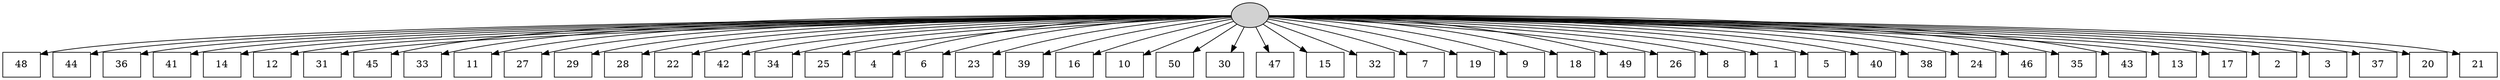 digraph G {
0[style=filled, fillcolor=grey82, label=""];
1[shape=box,style=filled, fillcolor=white,label="48\n"];
2[shape=box,style=filled, fillcolor=white,label="44\n"];
3[shape=box,style=filled, fillcolor=white,label="36\n"];
4[shape=box,style=filled, fillcolor=white,label="41\n"];
5[shape=box,style=filled, fillcolor=white,label="14\n"];
6[shape=box,style=filled, fillcolor=white,label="12\n"];
7[shape=box,style=filled, fillcolor=white,label="31\n"];
8[shape=box,style=filled, fillcolor=white,label="45\n"];
9[shape=box,style=filled, fillcolor=white,label="33\n"];
10[shape=box,style=filled, fillcolor=white,label="11\n"];
11[shape=box,style=filled, fillcolor=white,label="27\n"];
12[shape=box,style=filled, fillcolor=white,label="29\n"];
13[shape=box,style=filled, fillcolor=white,label="28\n"];
14[shape=box,style=filled, fillcolor=white,label="22\n"];
15[shape=box,style=filled, fillcolor=white,label="42\n"];
16[shape=box,style=filled, fillcolor=white,label="34\n"];
17[shape=box,style=filled, fillcolor=white,label="25\n"];
18[shape=box,style=filled, fillcolor=white,label="4\n"];
19[shape=box,style=filled, fillcolor=white,label="6\n"];
20[shape=box,style=filled, fillcolor=white,label="23\n"];
21[shape=box,style=filled, fillcolor=white,label="39\n"];
22[shape=box,style=filled, fillcolor=white,label="16\n"];
23[shape=box,style=filled, fillcolor=white,label="10\n"];
24[shape=box,style=filled, fillcolor=white,label="50\n"];
25[shape=box,style=filled, fillcolor=white,label="30\n"];
26[shape=box,style=filled, fillcolor=white,label="47\n"];
27[shape=box,style=filled, fillcolor=white,label="15\n"];
28[shape=box,style=filled, fillcolor=white,label="32\n"];
29[shape=box,style=filled, fillcolor=white,label="7\n"];
30[shape=box,style=filled, fillcolor=white,label="19\n"];
31[shape=box,style=filled, fillcolor=white,label="9\n"];
32[shape=box,style=filled, fillcolor=white,label="18\n"];
33[shape=box,style=filled, fillcolor=white,label="49\n"];
34[shape=box,style=filled, fillcolor=white,label="26\n"];
35[shape=box,style=filled, fillcolor=white,label="8\n"];
36[shape=box,style=filled, fillcolor=white,label="1\n"];
37[shape=box,style=filled, fillcolor=white,label="5\n"];
38[shape=box,style=filled, fillcolor=white,label="40\n"];
39[shape=box,style=filled, fillcolor=white,label="38\n"];
40[shape=box,style=filled, fillcolor=white,label="24\n"];
41[shape=box,style=filled, fillcolor=white,label="46\n"];
42[shape=box,style=filled, fillcolor=white,label="35\n"];
43[shape=box,style=filled, fillcolor=white,label="43\n"];
44[shape=box,style=filled, fillcolor=white,label="13\n"];
45[shape=box,style=filled, fillcolor=white,label="17\n"];
46[shape=box,style=filled, fillcolor=white,label="2\n"];
47[shape=box,style=filled, fillcolor=white,label="3\n"];
48[shape=box,style=filled, fillcolor=white,label="37\n"];
49[shape=box,style=filled, fillcolor=white,label="20\n"];
50[shape=box,style=filled, fillcolor=white,label="21\n"];
0->1 ;
0->2 ;
0->3 ;
0->4 ;
0->5 ;
0->6 ;
0->7 ;
0->8 ;
0->9 ;
0->10 ;
0->11 ;
0->12 ;
0->13 ;
0->14 ;
0->15 ;
0->16 ;
0->17 ;
0->18 ;
0->19 ;
0->20 ;
0->21 ;
0->22 ;
0->23 ;
0->24 ;
0->25 ;
0->26 ;
0->27 ;
0->28 ;
0->29 ;
0->30 ;
0->31 ;
0->32 ;
0->33 ;
0->34 ;
0->35 ;
0->36 ;
0->37 ;
0->38 ;
0->39 ;
0->40 ;
0->41 ;
0->42 ;
0->43 ;
0->44 ;
0->45 ;
0->46 ;
0->47 ;
0->48 ;
0->49 ;
0->50 ;
}
